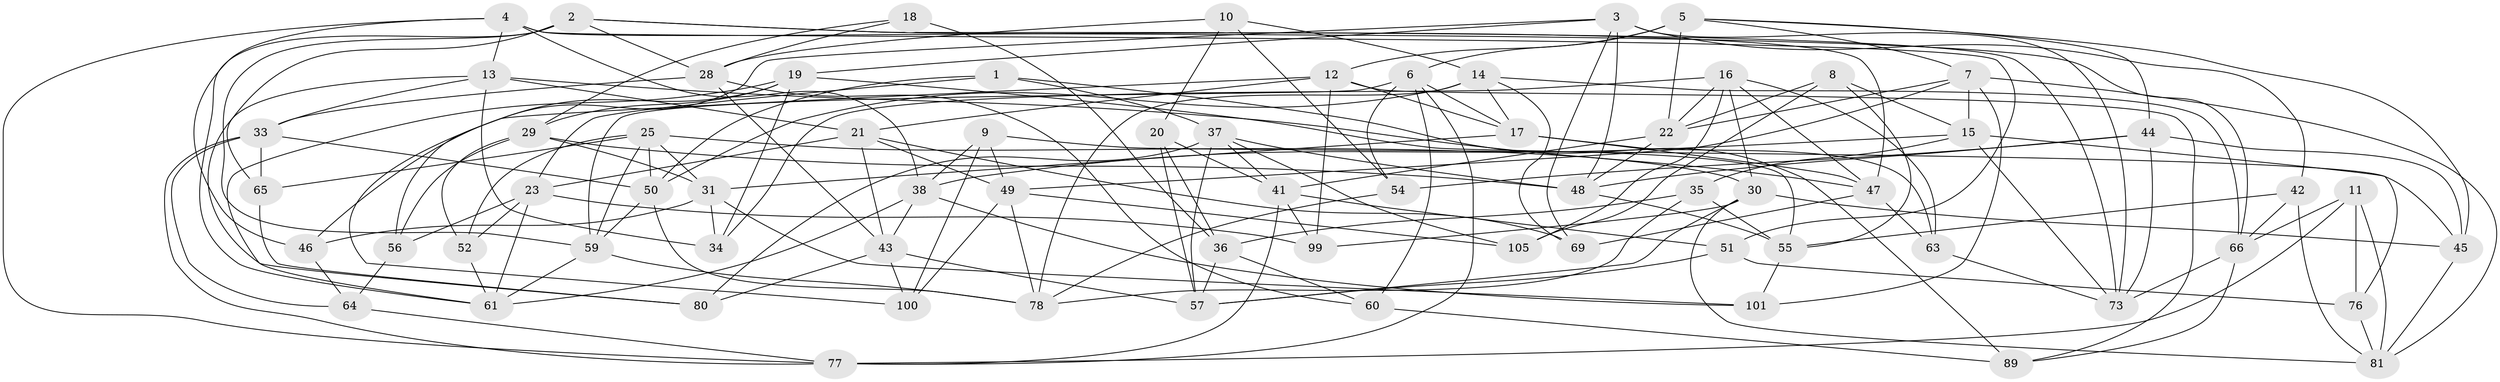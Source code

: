 // original degree distribution, {4: 1.0}
// Generated by graph-tools (version 1.1) at 2025/11/02/27/25 16:11:43]
// undirected, 69 vertices, 178 edges
graph export_dot {
graph [start="1"]
  node [color=gray90,style=filled];
  1;
  2 [super="+58"];
  3 [super="+92"];
  4 [super="+95"];
  5 [super="+91"];
  6 [super="+110"];
  7 [super="+27"];
  8;
  9;
  10;
  11;
  12 [super="+87"];
  13 [super="+83"];
  14 [super="+24"];
  15 [super="+82"];
  16 [super="+53"];
  17 [super="+71"];
  18;
  19 [super="+32"];
  20;
  21 [super="+104"];
  22 [super="+75"];
  23 [super="+26"];
  25 [super="+39"];
  28 [super="+103"];
  29 [super="+70"];
  30 [super="+67"];
  31 [super="+96"];
  33 [super="+98"];
  34;
  35;
  36 [super="+107"];
  37 [super="+97"];
  38 [super="+40"];
  41 [super="+90"];
  42;
  43 [super="+94"];
  44 [super="+79"];
  45 [super="+62"];
  46;
  47 [super="+108"];
  48 [super="+88"];
  49 [super="+74"];
  50 [super="+102"];
  51;
  52;
  54;
  55 [super="+72"];
  56;
  57 [super="+106"];
  59 [super="+86"];
  60;
  61 [super="+93"];
  63;
  64;
  65;
  66 [super="+68"];
  69;
  73 [super="+85"];
  76;
  77 [super="+109"];
  78 [super="+111"];
  80;
  81 [super="+84"];
  89;
  99;
  100;
  101;
  105;
  1 -- 89;
  1 -- 23;
  1 -- 37;
  1 -- 50;
  2 -- 65;
  2 -- 61;
  2 -- 28;
  2 -- 66;
  2 -- 73;
  2 -- 59;
  3 -- 48;
  3 -- 19;
  3 -- 56;
  3 -- 42;
  3 -- 69;
  3 -- 73;
  4 -- 46;
  4 -- 47;
  4 -- 51;
  4 -- 77;
  4 -- 38;
  4 -- 13;
  5 -- 12;
  5 -- 22;
  5 -- 44;
  5 -- 7;
  5 -- 45;
  5 -- 6;
  6 -- 17;
  6 -- 59;
  6 -- 77;
  6 -- 54;
  6 -- 60;
  7 -- 22;
  7 -- 101;
  7 -- 49;
  7 -- 81;
  7 -- 15;
  8 -- 105;
  8 -- 15;
  8 -- 22;
  8 -- 55;
  9 -- 45;
  9 -- 49;
  9 -- 100;
  9 -- 38;
  10 -- 54;
  10 -- 14;
  10 -- 20;
  10 -- 28;
  11 -- 81;
  11 -- 77;
  11 -- 76;
  11 -- 66;
  12 -- 99;
  12 -- 89;
  12 -- 17;
  12 -- 46;
  12 -- 21;
  13 -- 34;
  13 -- 21;
  13 -- 80;
  13 -- 47;
  13 -- 33;
  14 -- 50;
  14 -- 66;
  14 -- 17;
  14 -- 69;
  14 -- 78;
  15 -- 38;
  15 -- 76;
  15 -- 73;
  15 -- 35;
  16 -- 105;
  16 -- 30;
  16 -- 22;
  16 -- 34;
  16 -- 63;
  16 -- 47;
  17 -- 47;
  17 -- 63;
  17 -- 31;
  18 -- 28;
  18 -- 36 [weight=2];
  18 -- 29;
  19 -- 55;
  19 -- 34;
  19 -- 61;
  19 -- 100;
  19 -- 29;
  20 -- 41;
  20 -- 36;
  20 -- 57;
  21 -- 49;
  21 -- 43;
  21 -- 23;
  21 -- 69;
  22 -- 48;
  22 -- 41;
  23 -- 52;
  23 -- 56;
  23 -- 61;
  23 -- 99;
  25 -- 65;
  25 -- 52;
  25 -- 30;
  25 -- 50;
  25 -- 59;
  25 -- 31;
  28 -- 43;
  28 -- 33;
  28 -- 60;
  29 -- 56;
  29 -- 48;
  29 -- 52;
  29 -- 31;
  30 -- 81;
  30 -- 57;
  30 -- 99;
  30 -- 45;
  31 -- 101;
  31 -- 46;
  31 -- 34;
  33 -- 50;
  33 -- 65;
  33 -- 64;
  33 -- 77;
  35 -- 78;
  35 -- 55;
  35 -- 36;
  36 -- 60;
  36 -- 57;
  37 -- 105;
  37 -- 48;
  37 -- 80;
  37 -- 57;
  37 -- 41;
  38 -- 61;
  38 -- 43;
  38 -- 101;
  41 -- 77;
  41 -- 99;
  41 -- 51;
  42 -- 66;
  42 -- 81;
  42 -- 55;
  43 -- 80;
  43 -- 100;
  43 -- 57;
  44 -- 45 [weight=2];
  44 -- 54;
  44 -- 48;
  44 -- 73;
  45 -- 81;
  46 -- 64;
  47 -- 69;
  47 -- 63;
  48 -- 55;
  49 -- 105;
  49 -- 100;
  49 -- 78;
  50 -- 78;
  50 -- 59;
  51 -- 76;
  51 -- 57;
  52 -- 61;
  54 -- 78;
  55 -- 101;
  56 -- 64;
  59 -- 61;
  59 -- 78;
  60 -- 89;
  63 -- 73;
  64 -- 77;
  65 -- 80;
  66 -- 73;
  66 -- 89;
  76 -- 81;
}
